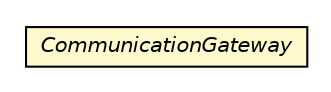 #!/usr/local/bin/dot
#
# Class diagram 
# Generated by UMLGraph version R5_6-24-gf6e263 (http://www.umlgraph.org/)
#

digraph G {
	edge [fontname="Helvetica",fontsize=10,labelfontname="Helvetica",labelfontsize=10];
	node [fontname="Helvetica",fontsize=10,shape=plaintext];
	nodesep=0.25;
	ranksep=0.5;
	// org.universAAL.lddi.abstraction.CommunicationGateway
	c2776410 [label=<<table title="org.universAAL.lddi.abstraction.CommunicationGateway" border="0" cellborder="1" cellspacing="0" cellpadding="2" port="p" bgcolor="lemonChiffon" href="./CommunicationGateway.html">
		<tr><td><table border="0" cellspacing="0" cellpadding="1">
<tr><td align="center" balign="center"><font face="Helvetica-Oblique"> CommunicationGateway </font></td></tr>
		</table></td></tr>
		</table>>, URL="./CommunicationGateway.html", fontname="Helvetica", fontcolor="black", fontsize=10.0];
}

